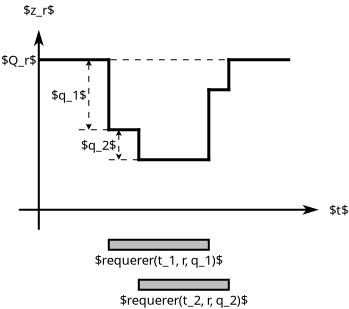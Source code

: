 <?xml version="1.0" encoding="UTF-8"?>
<dia:diagram xmlns:dia="http://www.lysator.liu.se/~alla/dia/">
  <dia:layer name="Background" visible="true" active="true">
    <dia:group>
      <dia:group>
        <dia:group>
          <dia:object type="Standard - Line" version="0" id="O0">
            <dia:attribute name="obj_pos">
              <dia:point val="27.5,17.5"/>
            </dia:attribute>
            <dia:attribute name="obj_bb">
              <dia:rectangle val="27.475,17.475;29.025,17.525"/>
            </dia:attribute>
            <dia:attribute name="conn_endpoints">
              <dia:point val="27.5,17.5"/>
              <dia:point val="29,17.5"/>
            </dia:attribute>
            <dia:attribute name="numcp">
              <dia:int val="1"/>
            </dia:attribute>
            <dia:attribute name="line_width">
              <dia:real val="0.05"/>
            </dia:attribute>
            <dia:attribute name="line_style">
              <dia:enum val="1"/>
            </dia:attribute>
            <dia:attribute name="dashlength">
              <dia:real val="0.3"/>
            </dia:attribute>
          </dia:object>
          <dia:object type="Standard - Line" version="0" id="O1">
            <dia:attribute name="obj_pos">
              <dia:point val="28,16"/>
            </dia:attribute>
            <dia:attribute name="obj_bb">
              <dia:rectangle val="27.844,15.975;28.156,17.525"/>
            </dia:attribute>
            <dia:attribute name="conn_endpoints">
              <dia:point val="28,16"/>
              <dia:point val="28,17.5"/>
            </dia:attribute>
            <dia:attribute name="numcp">
              <dia:int val="1"/>
            </dia:attribute>
            <dia:attribute name="line_width">
              <dia:real val="0.05"/>
            </dia:attribute>
            <dia:attribute name="line_style">
              <dia:enum val="1"/>
            </dia:attribute>
            <dia:attribute name="start_arrow">
              <dia:enum val="22"/>
            </dia:attribute>
            <dia:attribute name="start_arrow_length">
              <dia:real val="0.2"/>
            </dia:attribute>
            <dia:attribute name="start_arrow_width">
              <dia:real val="0.2"/>
            </dia:attribute>
            <dia:attribute name="end_arrow">
              <dia:enum val="22"/>
            </dia:attribute>
            <dia:attribute name="end_arrow_length">
              <dia:real val="0.2"/>
            </dia:attribute>
            <dia:attribute name="end_arrow_width">
              <dia:real val="0.2"/>
            </dia:attribute>
            <dia:attribute name="dashlength">
              <dia:real val="0.3"/>
            </dia:attribute>
          </dia:object>
          <dia:object type="Standard - Text" version="1" id="O2">
            <dia:attribute name="obj_pos">
              <dia:point val="27,16.75"/>
            </dia:attribute>
            <dia:attribute name="obj_bb">
              <dia:rectangle val="26.025,16.376;27.975,17.124"/>
            </dia:attribute>
            <dia:attribute name="text">
              <dia:composite type="text">
                <dia:attribute name="string">
                  <dia:string>#$q_2$#</dia:string>
                </dia:attribute>
                <dia:attribute name="font">
                  <dia:font family="sans" style="0" name="Helvetica"/>
                </dia:attribute>
                <dia:attribute name="height">
                  <dia:real val="0.8"/>
                </dia:attribute>
                <dia:attribute name="pos">
                  <dia:point val="27,16.971"/>
                </dia:attribute>
                <dia:attribute name="color">
                  <dia:color val="#000000"/>
                </dia:attribute>
                <dia:attribute name="alignment">
                  <dia:enum val="1"/>
                </dia:attribute>
              </dia:composite>
            </dia:attribute>
            <dia:attribute name="valign">
              <dia:enum val="2"/>
            </dia:attribute>
          </dia:object>
        </dia:group>
        <dia:group>
          <dia:object type="Standard - Line" version="0" id="O3">
            <dia:attribute name="obj_pos">
              <dia:point val="26,16"/>
            </dia:attribute>
            <dia:attribute name="obj_bb">
              <dia:rectangle val="25.975,15.975;27.525,16.025"/>
            </dia:attribute>
            <dia:attribute name="conn_endpoints">
              <dia:point val="26,16"/>
              <dia:point val="27.5,16"/>
            </dia:attribute>
            <dia:attribute name="numcp">
              <dia:int val="1"/>
            </dia:attribute>
            <dia:attribute name="line_width">
              <dia:real val="0.05"/>
            </dia:attribute>
            <dia:attribute name="line_style">
              <dia:enum val="1"/>
            </dia:attribute>
            <dia:attribute name="dashlength">
              <dia:real val="0.3"/>
            </dia:attribute>
          </dia:object>
          <dia:object type="Standard - Line" version="0" id="O4">
            <dia:attribute name="obj_pos">
              <dia:point val="26.5,12.5"/>
            </dia:attribute>
            <dia:attribute name="obj_bb">
              <dia:rectangle val="26.344,12.475;26.656,16.025"/>
            </dia:attribute>
            <dia:attribute name="conn_endpoints">
              <dia:point val="26.5,12.5"/>
              <dia:point val="26.5,16"/>
            </dia:attribute>
            <dia:attribute name="numcp">
              <dia:int val="1"/>
            </dia:attribute>
            <dia:attribute name="line_width">
              <dia:real val="0.05"/>
            </dia:attribute>
            <dia:attribute name="line_style">
              <dia:enum val="1"/>
            </dia:attribute>
            <dia:attribute name="start_arrow">
              <dia:enum val="22"/>
            </dia:attribute>
            <dia:attribute name="start_arrow_length">
              <dia:real val="0.2"/>
            </dia:attribute>
            <dia:attribute name="start_arrow_width">
              <dia:real val="0.2"/>
            </dia:attribute>
            <dia:attribute name="end_arrow">
              <dia:enum val="22"/>
            </dia:attribute>
            <dia:attribute name="end_arrow_length">
              <dia:real val="0.2"/>
            </dia:attribute>
            <dia:attribute name="end_arrow_width">
              <dia:real val="0.2"/>
            </dia:attribute>
            <dia:attribute name="dashlength">
              <dia:real val="0.3"/>
            </dia:attribute>
          </dia:object>
          <dia:object type="Standard - Text" version="1" id="O5">
            <dia:attribute name="obj_pos">
              <dia:point val="25.5,14.25"/>
            </dia:attribute>
            <dia:attribute name="obj_bb">
              <dia:rectangle val="24.525,13.876;26.475,14.624"/>
            </dia:attribute>
            <dia:attribute name="text">
              <dia:composite type="text">
                <dia:attribute name="string">
                  <dia:string>#$q_1$#</dia:string>
                </dia:attribute>
                <dia:attribute name="font">
                  <dia:font family="sans" style="0" name="Helvetica"/>
                </dia:attribute>
                <dia:attribute name="height">
                  <dia:real val="0.8"/>
                </dia:attribute>
                <dia:attribute name="pos">
                  <dia:point val="25.5,14.471"/>
                </dia:attribute>
                <dia:attribute name="color">
                  <dia:color val="#000000"/>
                </dia:attribute>
                <dia:attribute name="alignment">
                  <dia:enum val="1"/>
                </dia:attribute>
              </dia:composite>
            </dia:attribute>
            <dia:attribute name="valign">
              <dia:enum val="2"/>
            </dia:attribute>
          </dia:object>
        </dia:group>
        <dia:group>
          <dia:object type="Standard - Line" version="0" id="O6">
            <dia:attribute name="obj_pos">
              <dia:point val="24,12.5"/>
            </dia:attribute>
            <dia:attribute name="obj_bb">
              <dia:rectangle val="23.975,12.475;36.525,12.525"/>
            </dia:attribute>
            <dia:attribute name="conn_endpoints">
              <dia:point val="24,12.5"/>
              <dia:point val="36.5,12.5"/>
            </dia:attribute>
            <dia:attribute name="numcp">
              <dia:int val="1"/>
            </dia:attribute>
            <dia:attribute name="line_width">
              <dia:real val="0.05"/>
            </dia:attribute>
            <dia:attribute name="line_style">
              <dia:enum val="1"/>
            </dia:attribute>
            <dia:attribute name="dashlength">
              <dia:real val="0.3"/>
            </dia:attribute>
          </dia:object>
          <dia:object type="Standard - Text" version="1" id="O7">
            <dia:attribute name="obj_pos">
              <dia:point val="23,12.5"/>
            </dia:attribute>
            <dia:attribute name="obj_bb">
              <dia:rectangle val="22.049,12.126;23.951,12.874"/>
            </dia:attribute>
            <dia:attribute name="text">
              <dia:composite type="text">
                <dia:attribute name="string">
                  <dia:string>#$Q_r$#</dia:string>
                </dia:attribute>
                <dia:attribute name="font">
                  <dia:font family="sans" style="0" name="Helvetica"/>
                </dia:attribute>
                <dia:attribute name="height">
                  <dia:real val="0.8"/>
                </dia:attribute>
                <dia:attribute name="pos">
                  <dia:point val="23,12.721"/>
                </dia:attribute>
                <dia:attribute name="color">
                  <dia:color val="#000000"/>
                </dia:attribute>
                <dia:attribute name="alignment">
                  <dia:enum val="1"/>
                </dia:attribute>
              </dia:composite>
            </dia:attribute>
            <dia:attribute name="valign">
              <dia:enum val="2"/>
            </dia:attribute>
          </dia:object>
        </dia:group>
      </dia:group>
      <dia:group>
        <dia:object type="Standard - Line" version="0" id="O8">
          <dia:attribute name="obj_pos">
            <dia:point val="24,21"/>
          </dia:attribute>
          <dia:attribute name="obj_bb">
            <dia:rectangle val="23.754,10.826;24.246,21.05"/>
          </dia:attribute>
          <dia:attribute name="conn_endpoints">
            <dia:point val="24,21"/>
            <dia:point val="24,11"/>
          </dia:attribute>
          <dia:attribute name="numcp">
            <dia:int val="1"/>
          </dia:attribute>
          <dia:attribute name="line_width">
            <dia:real val="0.1"/>
          </dia:attribute>
          <dia:attribute name="end_arrow">
            <dia:enum val="22"/>
          </dia:attribute>
          <dia:attribute name="end_arrow_length">
            <dia:real val="0.5"/>
          </dia:attribute>
          <dia:attribute name="end_arrow_width">
            <dia:real val="0.3"/>
          </dia:attribute>
        </dia:object>
        <dia:object type="Standard - Line" version="0" id="O9">
          <dia:attribute name="obj_pos">
            <dia:point val="23,20"/>
          </dia:attribute>
          <dia:attribute name="obj_bb">
            <dia:rectangle val="22.95,19.754;38.174,20.246"/>
          </dia:attribute>
          <dia:attribute name="conn_endpoints">
            <dia:point val="23,20"/>
            <dia:point val="38,20"/>
          </dia:attribute>
          <dia:attribute name="numcp">
            <dia:int val="1"/>
          </dia:attribute>
          <dia:attribute name="line_width">
            <dia:real val="0.1"/>
          </dia:attribute>
          <dia:attribute name="end_arrow">
            <dia:enum val="22"/>
          </dia:attribute>
          <dia:attribute name="end_arrow_length">
            <dia:real val="0.5"/>
          </dia:attribute>
          <dia:attribute name="end_arrow_width">
            <dia:real val="0.3"/>
          </dia:attribute>
        </dia:object>
        <dia:object type="Standard - Text" version="1" id="O10">
          <dia:attribute name="obj_pos">
            <dia:point val="24,10"/>
          </dia:attribute>
          <dia:attribute name="obj_bb">
            <dia:rectangle val="23.134,9.626;24.866,10.374"/>
          </dia:attribute>
          <dia:attribute name="text">
            <dia:composite type="text">
              <dia:attribute name="string">
                <dia:string>#$z_r$#</dia:string>
              </dia:attribute>
              <dia:attribute name="font">
                <dia:font family="sans" style="0" name="Helvetica"/>
              </dia:attribute>
              <dia:attribute name="height">
                <dia:real val="0.8"/>
              </dia:attribute>
              <dia:attribute name="pos">
                <dia:point val="24,10.221"/>
              </dia:attribute>
              <dia:attribute name="color">
                <dia:color val="#000000"/>
              </dia:attribute>
              <dia:attribute name="alignment">
                <dia:enum val="1"/>
              </dia:attribute>
            </dia:composite>
          </dia:attribute>
          <dia:attribute name="valign">
            <dia:enum val="2"/>
          </dia:attribute>
        </dia:object>
        <dia:object type="Standard - Text" version="1" id="O11">
          <dia:attribute name="obj_pos">
            <dia:point val="39,20"/>
          </dia:attribute>
          <dia:attribute name="obj_bb">
            <dia:rectangle val="38.468,19.626;39.532,20.374"/>
          </dia:attribute>
          <dia:attribute name="text">
            <dia:composite type="text">
              <dia:attribute name="string">
                <dia:string>#$t$#</dia:string>
              </dia:attribute>
              <dia:attribute name="font">
                <dia:font family="sans" style="0" name="Helvetica"/>
              </dia:attribute>
              <dia:attribute name="height">
                <dia:real val="0.8"/>
              </dia:attribute>
              <dia:attribute name="pos">
                <dia:point val="39,20.221"/>
              </dia:attribute>
              <dia:attribute name="color">
                <dia:color val="#000000"/>
              </dia:attribute>
              <dia:attribute name="alignment">
                <dia:enum val="1"/>
              </dia:attribute>
            </dia:composite>
          </dia:attribute>
          <dia:attribute name="valign">
            <dia:enum val="2"/>
          </dia:attribute>
        </dia:object>
      </dia:group>
      <dia:group>
        <dia:object type="Standard - Line" version="0" id="O12">
          <dia:attribute name="obj_pos">
            <dia:point val="24,12.5"/>
          </dia:attribute>
          <dia:attribute name="obj_bb">
            <dia:rectangle val="23.885,12.425;27.645,12.575"/>
          </dia:attribute>
          <dia:attribute name="conn_endpoints">
            <dia:point val="24,12.5"/>
            <dia:point val="27.5,12.5"/>
          </dia:attribute>
          <dia:attribute name="numcp">
            <dia:int val="1"/>
          </dia:attribute>
          <dia:attribute name="line_width">
            <dia:real val="0.15"/>
          </dia:attribute>
          <dia:attribute name="absolute_start_gap">
            <dia:real val="-0.04"/>
          </dia:attribute>
          <dia:attribute name="absolute_end_gap">
            <dia:real val="-0.07"/>
          </dia:attribute>
        </dia:object>
        <dia:object type="Standard - Line" version="0" id="O13">
          <dia:attribute name="obj_pos">
            <dia:point val="27.5,12.5"/>
          </dia:attribute>
          <dia:attribute name="obj_bb">
            <dia:rectangle val="27.425,12.355;27.575,16.145"/>
          </dia:attribute>
          <dia:attribute name="conn_endpoints">
            <dia:point val="27.5,12.5"/>
            <dia:point val="27.5,16"/>
          </dia:attribute>
          <dia:attribute name="numcp">
            <dia:int val="1"/>
          </dia:attribute>
          <dia:attribute name="line_width">
            <dia:real val="0.15"/>
          </dia:attribute>
          <dia:attribute name="absolute_start_gap">
            <dia:real val="-0.07"/>
          </dia:attribute>
          <dia:attribute name="absolute_end_gap">
            <dia:real val="-0.07"/>
          </dia:attribute>
        </dia:object>
        <dia:object type="Standard - Line" version="0" id="O14">
          <dia:attribute name="obj_pos">
            <dia:point val="27.5,16"/>
          </dia:attribute>
          <dia:attribute name="obj_bb">
            <dia:rectangle val="27.355,15.925;29.145,16.075"/>
          </dia:attribute>
          <dia:attribute name="conn_endpoints">
            <dia:point val="27.5,16"/>
            <dia:point val="29,16"/>
          </dia:attribute>
          <dia:attribute name="numcp">
            <dia:int val="1"/>
          </dia:attribute>
          <dia:attribute name="line_width">
            <dia:real val="0.15"/>
          </dia:attribute>
          <dia:attribute name="absolute_start_gap">
            <dia:real val="-0.07"/>
          </dia:attribute>
          <dia:attribute name="absolute_end_gap">
            <dia:real val="-0.07"/>
          </dia:attribute>
        </dia:object>
        <dia:object type="Standard - Line" version="0" id="O15">
          <dia:attribute name="obj_pos">
            <dia:point val="29,16"/>
          </dia:attribute>
          <dia:attribute name="obj_bb">
            <dia:rectangle val="28.925,15.855;29.075,17.645"/>
          </dia:attribute>
          <dia:attribute name="conn_endpoints">
            <dia:point val="29,16"/>
            <dia:point val="29,17.5"/>
          </dia:attribute>
          <dia:attribute name="numcp">
            <dia:int val="1"/>
          </dia:attribute>
          <dia:attribute name="line_width">
            <dia:real val="0.15"/>
          </dia:attribute>
          <dia:attribute name="absolute_start_gap">
            <dia:real val="-0.07"/>
          </dia:attribute>
          <dia:attribute name="absolute_end_gap">
            <dia:real val="-0.07"/>
          </dia:attribute>
        </dia:object>
        <dia:object type="Standard - Line" version="0" id="O16">
          <dia:attribute name="obj_pos">
            <dia:point val="29,17.5"/>
          </dia:attribute>
          <dia:attribute name="obj_bb">
            <dia:rectangle val="28.855,17.425;32.645,17.575"/>
          </dia:attribute>
          <dia:attribute name="conn_endpoints">
            <dia:point val="29,17.5"/>
            <dia:point val="32.5,17.5"/>
          </dia:attribute>
          <dia:attribute name="numcp">
            <dia:int val="1"/>
          </dia:attribute>
          <dia:attribute name="line_width">
            <dia:real val="0.15"/>
          </dia:attribute>
          <dia:attribute name="absolute_start_gap">
            <dia:real val="-0.07"/>
          </dia:attribute>
          <dia:attribute name="absolute_end_gap">
            <dia:real val="-0.07"/>
          </dia:attribute>
        </dia:object>
        <dia:object type="Standard - Line" version="0" id="O17">
          <dia:attribute name="obj_pos">
            <dia:point val="32.5,14"/>
          </dia:attribute>
          <dia:attribute name="obj_bb">
            <dia:rectangle val="32.425,13.855;32.575,17.645"/>
          </dia:attribute>
          <dia:attribute name="conn_endpoints">
            <dia:point val="32.5,14"/>
            <dia:point val="32.5,17.5"/>
          </dia:attribute>
          <dia:attribute name="numcp">
            <dia:int val="1"/>
          </dia:attribute>
          <dia:attribute name="line_width">
            <dia:real val="0.15"/>
          </dia:attribute>
          <dia:attribute name="absolute_start_gap">
            <dia:real val="-0.07"/>
          </dia:attribute>
          <dia:attribute name="absolute_end_gap">
            <dia:real val="-0.07"/>
          </dia:attribute>
        </dia:object>
        <dia:object type="Standard - Line" version="0" id="O18">
          <dia:attribute name="obj_pos">
            <dia:point val="32.5,14"/>
          </dia:attribute>
          <dia:attribute name="obj_bb">
            <dia:rectangle val="32.355,13.925;33.645,14.075"/>
          </dia:attribute>
          <dia:attribute name="conn_endpoints">
            <dia:point val="32.5,14"/>
            <dia:point val="33.5,14"/>
          </dia:attribute>
          <dia:attribute name="numcp">
            <dia:int val="1"/>
          </dia:attribute>
          <dia:attribute name="line_width">
            <dia:real val="0.15"/>
          </dia:attribute>
          <dia:attribute name="absolute_start_gap">
            <dia:real val="-0.07"/>
          </dia:attribute>
          <dia:attribute name="absolute_end_gap">
            <dia:real val="-0.07"/>
          </dia:attribute>
        </dia:object>
        <dia:object type="Standard - Line" version="0" id="O19">
          <dia:attribute name="obj_pos">
            <dia:point val="33.5,12.5"/>
          </dia:attribute>
          <dia:attribute name="obj_bb">
            <dia:rectangle val="33.425,12.355;33.575,14.145"/>
          </dia:attribute>
          <dia:attribute name="conn_endpoints">
            <dia:point val="33.5,12.5"/>
            <dia:point val="33.5,14"/>
          </dia:attribute>
          <dia:attribute name="numcp">
            <dia:int val="1"/>
          </dia:attribute>
          <dia:attribute name="line_width">
            <dia:real val="0.15"/>
          </dia:attribute>
          <dia:attribute name="absolute_start_gap">
            <dia:real val="-0.07"/>
          </dia:attribute>
          <dia:attribute name="absolute_end_gap">
            <dia:real val="-0.07"/>
          </dia:attribute>
        </dia:object>
        <dia:object type="Standard - Line" version="0" id="O20">
          <dia:attribute name="obj_pos">
            <dia:point val="33.5,12.5"/>
          </dia:attribute>
          <dia:attribute name="obj_bb">
            <dia:rectangle val="33.355,12.425;36.645,12.575"/>
          </dia:attribute>
          <dia:attribute name="conn_endpoints">
            <dia:point val="33.5,12.5"/>
            <dia:point val="36.5,12.5"/>
          </dia:attribute>
          <dia:attribute name="numcp">
            <dia:int val="1"/>
          </dia:attribute>
          <dia:attribute name="line_width">
            <dia:real val="0.15"/>
          </dia:attribute>
          <dia:attribute name="absolute_start_gap">
            <dia:real val="-0.07"/>
          </dia:attribute>
          <dia:attribute name="absolute_end_gap">
            <dia:real val="-0.07"/>
          </dia:attribute>
        </dia:object>
      </dia:group>
      <dia:group>
        <dia:object type="Standard - Box" version="0" id="O21">
          <dia:attribute name="obj_pos">
            <dia:point val="27.5,21.5"/>
          </dia:attribute>
          <dia:attribute name="obj_bb">
            <dia:rectangle val="27.45,21.45;32.55,22.05"/>
          </dia:attribute>
          <dia:attribute name="elem_corner">
            <dia:point val="27.5,21.5"/>
          </dia:attribute>
          <dia:attribute name="elem_width">
            <dia:real val="5"/>
          </dia:attribute>
          <dia:attribute name="elem_height">
            <dia:real val="0.5"/>
          </dia:attribute>
          <dia:attribute name="border_width">
            <dia:real val="0.1"/>
          </dia:attribute>
          <dia:attribute name="inner_color">
            <dia:color val="#bfbfbf"/>
          </dia:attribute>
          <dia:attribute name="show_background">
            <dia:boolean val="true"/>
          </dia:attribute>
        </dia:object>
        <dia:object type="Standard - Text" version="1" id="O22">
          <dia:attribute name="obj_pos">
            <dia:point val="30,22.5"/>
          </dia:attribute>
          <dia:attribute name="obj_bb">
            <dia:rectangle val="26.372,22.098;33.646,22.902"/>
          </dia:attribute>
          <dia:attribute name="text">
            <dia:composite type="text">
              <dia:attribute name="string">
                <dia:string>#$requerer(t_1, r, q_1)$#</dia:string>
              </dia:attribute>
              <dia:attribute name="font">
                <dia:font family="sans" style="0" name="Helvetica"/>
              </dia:attribute>
              <dia:attribute name="height">
                <dia:real val="0.8"/>
              </dia:attribute>
              <dia:attribute name="pos">
                <dia:point val="30,22.712"/>
              </dia:attribute>
              <dia:attribute name="color">
                <dia:color val="#000000"/>
              </dia:attribute>
              <dia:attribute name="alignment">
                <dia:enum val="1"/>
              </dia:attribute>
            </dia:composite>
          </dia:attribute>
          <dia:attribute name="valign">
            <dia:enum val="2"/>
          </dia:attribute>
        </dia:object>
      </dia:group>
      <dia:group>
        <dia:object type="Standard - Box" version="0" id="O23">
          <dia:attribute name="obj_pos">
            <dia:point val="29,23.5"/>
          </dia:attribute>
          <dia:attribute name="obj_bb">
            <dia:rectangle val="28.95,23.45;33.55,24.05"/>
          </dia:attribute>
          <dia:attribute name="elem_corner">
            <dia:point val="29,23.5"/>
          </dia:attribute>
          <dia:attribute name="elem_width">
            <dia:real val="4.5"/>
          </dia:attribute>
          <dia:attribute name="elem_height">
            <dia:real val="0.5"/>
          </dia:attribute>
          <dia:attribute name="border_width">
            <dia:real val="0.1"/>
          </dia:attribute>
          <dia:attribute name="inner_color">
            <dia:color val="#bfbfbf"/>
          </dia:attribute>
          <dia:attribute name="show_background">
            <dia:boolean val="true"/>
          </dia:attribute>
        </dia:object>
        <dia:object type="Standard - Text" version="1" id="O24">
          <dia:attribute name="obj_pos">
            <dia:point val="31.25,24.5"/>
          </dia:attribute>
          <dia:attribute name="obj_bb">
            <dia:rectangle val="27.622,24.098;34.896,24.902"/>
          </dia:attribute>
          <dia:attribute name="text">
            <dia:composite type="text">
              <dia:attribute name="string">
                <dia:string>#$requerer(t_2, r, q_2)$#</dia:string>
              </dia:attribute>
              <dia:attribute name="font">
                <dia:font family="sans" style="0" name="Helvetica"/>
              </dia:attribute>
              <dia:attribute name="height">
                <dia:real val="0.8"/>
              </dia:attribute>
              <dia:attribute name="pos">
                <dia:point val="31.25,24.712"/>
              </dia:attribute>
              <dia:attribute name="color">
                <dia:color val="#000000"/>
              </dia:attribute>
              <dia:attribute name="alignment">
                <dia:enum val="1"/>
              </dia:attribute>
            </dia:composite>
          </dia:attribute>
          <dia:attribute name="valign">
            <dia:enum val="2"/>
          </dia:attribute>
        </dia:object>
      </dia:group>
    </dia:group>
  </dia:layer>
</dia:diagram>
